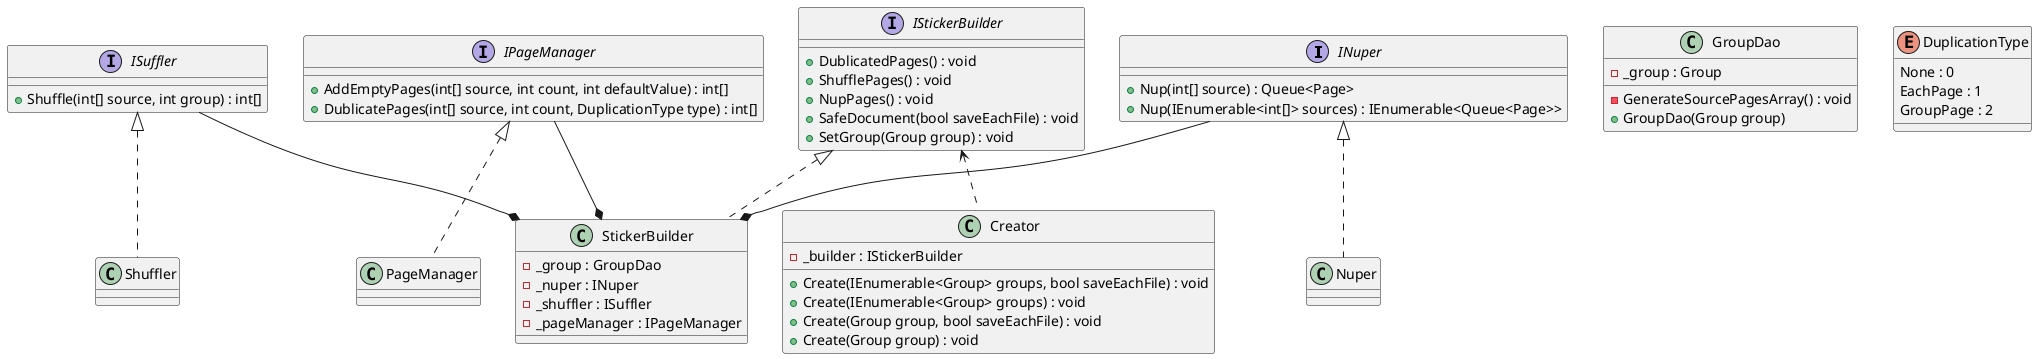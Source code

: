 @startuml

interface INuper {
    + Nup(int[] source) : Queue<Page>
    + Nup(IEnumerable<int[]> sources) : IEnumerable<Queue<Page>>
}

interface ISuffler {
    + Shuffle(int[] source, int group) : int[]
}

interface IPageManager {
    + AddEmptyPages(int[] source, int count, int defaultValue) : int[]
    + DublicatePages(int[] source, int count, DuplicationType type) : int[]
}

interface IStickerBuilder {
    + DublicatedPages() : void
    + ShufflePages() : void
    + NupPages() : void
    + SafeDocument(bool saveEachFile) : void
    + SetGroup(Group group) : void
}

class Creator {
    - _builder : IStickerBuilder
    + Create(IEnumerable<Group> groups, bool saveEachFile) : void
    + Create(IEnumerable<Group> groups) : void
    + Create(Group group, bool saveEachFile) : void
    + Create(Group group) : void
}

class StickerBuilder {
    - _group : GroupDao
    - _nuper : INuper
    - _shuffler : ISuffler
    - _pageManager : IPageManager
}

class GroupDao {
    - _group : Group
    - GenerateSourcePagesArray() : void
    + GroupDao(Group group)
}

class PageManager
class Shuffler
class Nuper


IStickerBuilder <.. Creator
IStickerBuilder <|.. StickerBuilder
INuper --* StickerBuilder
ISuffler --* StickerBuilder
IPageManager --* StickerBuilder
ISuffler <|.. Shuffler
INuper <|.. Nuper
IPageManager <|.. PageManager

enum DuplicationType {
    None : 0
    EachPage : 1
    GroupPage : 2
}

@enduml